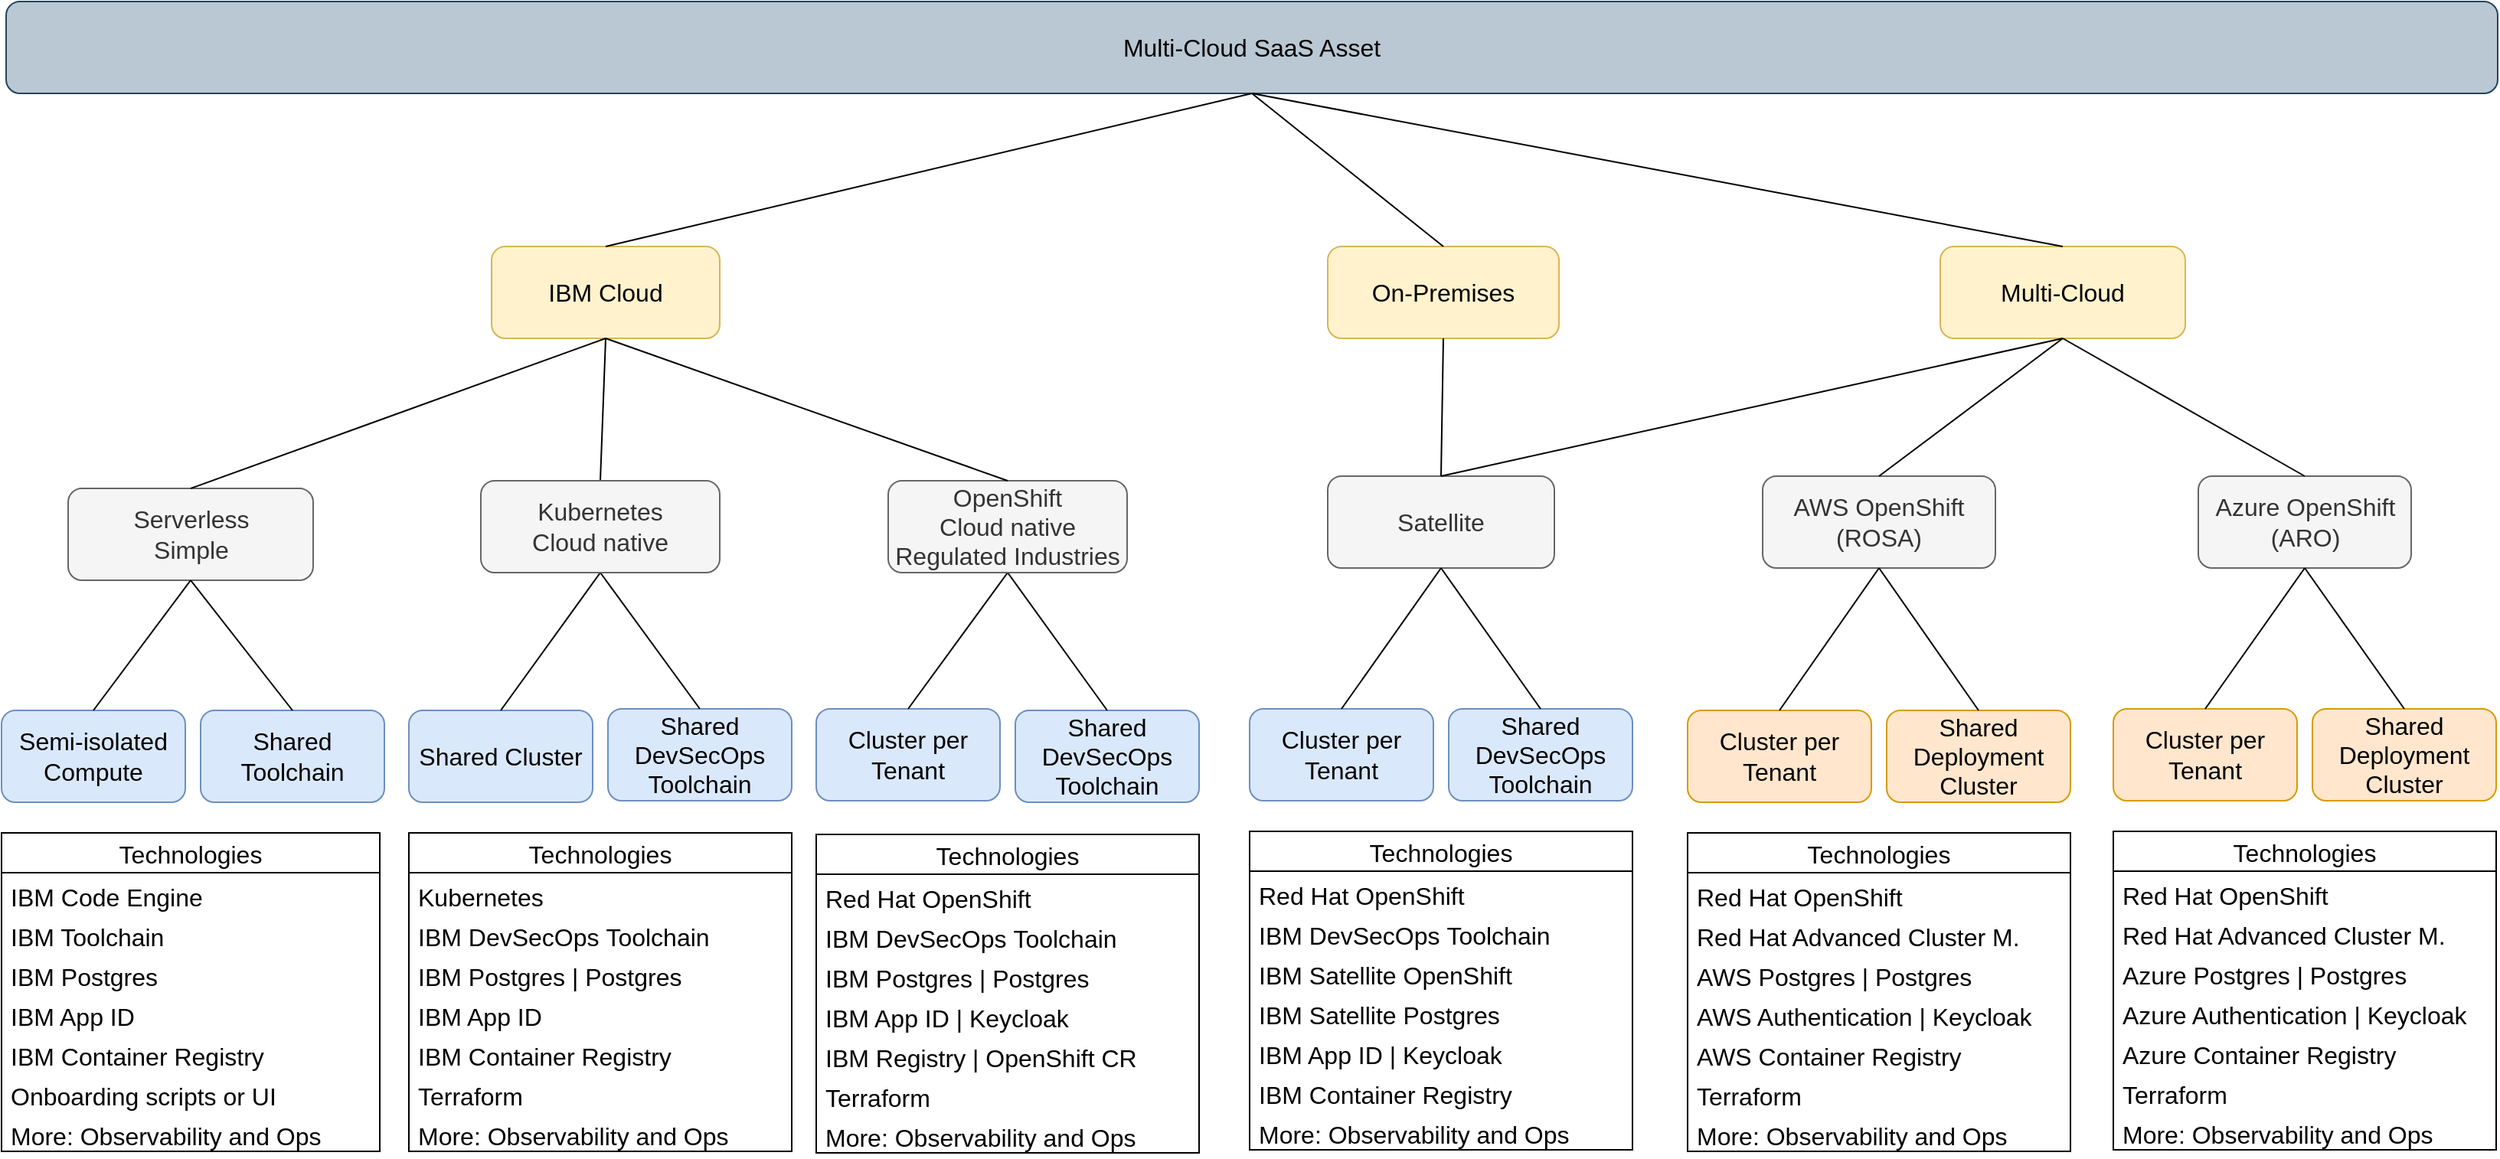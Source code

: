 <mxfile version="15.1.3" type="device"><diagram id="LiEm0qLH215MDinlL3Au" name="Page-2"><mxGraphModel dx="2093" dy="1136" grid="0" gridSize="10" guides="1" tooltips="1" connect="1" arrows="1" fold="1" page="1" pageScale="1" pageWidth="4681" pageHeight="3300" math="0" shadow="0"><root><mxCell id="UK_fpME0x5dOxDK8ecHB-0"/><mxCell id="UK_fpME0x5dOxDK8ecHB-1" parent="UK_fpME0x5dOxDK8ecHB-0"/><mxCell id="oksBDfHO3rmnzEABfH2y-6" value="Technologies" style="swimlane;fontStyle=0;childLayout=stackLayout;horizontal=1;startSize=26;horizontalStack=0;resizeParent=1;resizeParentMax=0;resizeLast=0;collapsible=1;marginBottom=0;fontSize=16;fillColor=none;" parent="UK_fpME0x5dOxDK8ecHB-1" vertex="1"><mxGeometry x="680" y="665" width="250" height="208" as="geometry"/></mxCell><mxCell id="oksBDfHO3rmnzEABfH2y-7" value="Red Hat OpenShift" style="text;strokeColor=none;fillColor=none;align=left;verticalAlign=top;spacingLeft=4;spacingRight=4;overflow=hidden;rotatable=0;points=[[0,0.5],[1,0.5]];portConstraint=eastwest;fontSize=16;" parent="oksBDfHO3rmnzEABfH2y-6" vertex="1"><mxGeometry y="26" width="250" height="26" as="geometry"/></mxCell><mxCell id="PPKHC159NHEPHSXyWjwt-1" value="IBM DevSecOps Toolchain" style="text;strokeColor=none;fillColor=none;align=left;verticalAlign=top;spacingLeft=4;spacingRight=4;overflow=hidden;rotatable=0;points=[[0,0.5],[1,0.5]];portConstraint=eastwest;fontSize=16;" parent="oksBDfHO3rmnzEABfH2y-6" vertex="1"><mxGeometry y="52" width="250" height="26" as="geometry"/></mxCell><mxCell id="oksBDfHO3rmnzEABfH2y-9" value="IBM Postgres | Postgres" style="text;strokeColor=none;fillColor=none;align=left;verticalAlign=top;spacingLeft=4;spacingRight=4;overflow=hidden;rotatable=0;points=[[0,0.5],[1,0.5]];portConstraint=eastwest;fontSize=16;" parent="oksBDfHO3rmnzEABfH2y-6" vertex="1"><mxGeometry y="78" width="250" height="26" as="geometry"/></mxCell><mxCell id="oksBDfHO3rmnzEABfH2y-10" value="IBM App ID | Keycloak" style="text;strokeColor=none;fillColor=none;align=left;verticalAlign=top;spacingLeft=4;spacingRight=4;overflow=hidden;rotatable=0;points=[[0,0.5],[1,0.5]];portConstraint=eastwest;fontSize=16;" parent="oksBDfHO3rmnzEABfH2y-6" vertex="1"><mxGeometry y="104" width="250" height="26" as="geometry"/></mxCell><mxCell id="oksBDfHO3rmnzEABfH2y-11" value="IBM Registry | OpenShift CR" style="text;strokeColor=none;fillColor=none;align=left;verticalAlign=top;spacingLeft=4;spacingRight=4;overflow=hidden;rotatable=0;points=[[0,0.5],[1,0.5]];portConstraint=eastwest;fontSize=16;" parent="oksBDfHO3rmnzEABfH2y-6" vertex="1"><mxGeometry y="130" width="250" height="26" as="geometry"/></mxCell><mxCell id="oksBDfHO3rmnzEABfH2y-12" value="Terraform" style="text;strokeColor=none;fillColor=none;align=left;verticalAlign=top;spacingLeft=4;spacingRight=4;overflow=hidden;rotatable=0;points=[[0,0.5],[1,0.5]];portConstraint=eastwest;fontSize=16;" parent="oksBDfHO3rmnzEABfH2y-6" vertex="1"><mxGeometry y="156" width="250" height="26" as="geometry"/></mxCell><mxCell id="oksBDfHO3rmnzEABfH2y-13" value="More: Observability and Ops" style="text;strokeColor=none;fillColor=none;align=left;verticalAlign=top;spacingLeft=4;spacingRight=4;overflow=hidden;rotatable=0;points=[[0,0.5],[1,0.5]];portConstraint=eastwest;fontSize=16;" parent="oksBDfHO3rmnzEABfH2y-6" vertex="1"><mxGeometry y="182" width="250" height="26" as="geometry"/></mxCell><mxCell id="UK_fpME0x5dOxDK8ecHB-3" value="Semi-isolated Compute" style="rounded=1;whiteSpace=wrap;html=1;fontSize=16;fillColor=#dae8fc;strokeColor=#6c8ebf;" parent="UK_fpME0x5dOxDK8ecHB-1" vertex="1"><mxGeometry x="148" y="584" width="120" height="60" as="geometry"/></mxCell><mxCell id="UK_fpME0x5dOxDK8ecHB-4" value="Satellite" style="rounded=1;whiteSpace=wrap;html=1;fontSize=16;fillColor=#f5f5f5;strokeColor=#666666;fontColor=#333333;" parent="UK_fpME0x5dOxDK8ecHB-1" vertex="1"><mxGeometry x="1014" y="431" width="148" height="60" as="geometry"/></mxCell><mxCell id="L-lDbGNzGPjw2UYGf-E3-3" value="AWS OpenShift (ROSA)" style="rounded=1;whiteSpace=wrap;html=1;fontSize=16;fillColor=#f5f5f5;strokeColor=#666666;fontColor=#333333;" parent="UK_fpME0x5dOxDK8ecHB-1" vertex="1"><mxGeometry x="1298" y="431" width="152" height="60" as="geometry"/></mxCell><mxCell id="L-lDbGNzGPjw2UYGf-E3-4" value="IBM Cloud" style="rounded=1;whiteSpace=wrap;html=1;fontSize=16;fillColor=#fff2cc;strokeColor=#d6b656;" parent="UK_fpME0x5dOxDK8ecHB-1" vertex="1"><mxGeometry x="468" y="281" width="149" height="60" as="geometry"/></mxCell><mxCell id="L-lDbGNzGPjw2UYGf-E3-5" value="Serverless&lt;br&gt;Simple" style="rounded=1;whiteSpace=wrap;html=1;fontSize=16;fillColor=#f5f5f5;strokeColor=#666666;fontColor=#333333;" parent="UK_fpME0x5dOxDK8ecHB-1" vertex="1"><mxGeometry x="191.5" y="439" width="160" height="60" as="geometry"/></mxCell><mxCell id="L-lDbGNzGPjw2UYGf-E3-6" value="Shared Toolchain" style="rounded=1;whiteSpace=wrap;html=1;fontSize=16;fillColor=#dae8fc;strokeColor=#6c8ebf;" parent="UK_fpME0x5dOxDK8ecHB-1" vertex="1"><mxGeometry x="278" y="584" width="120" height="60" as="geometry"/></mxCell><mxCell id="L-lDbGNzGPjw2UYGf-E3-7" value="Multi-Cloud" style="rounded=1;whiteSpace=wrap;html=1;fontSize=16;fillColor=#fff2cc;strokeColor=#d6b656;" parent="UK_fpME0x5dOxDK8ecHB-1" vertex="1"><mxGeometry x="1414" y="281" width="160" height="60" as="geometry"/></mxCell><mxCell id="L-lDbGNzGPjw2UYGf-E3-8" value="On-Premises" style="rounded=1;whiteSpace=wrap;html=1;fontSize=16;fillColor=#fff2cc;strokeColor=#d6b656;" parent="UK_fpME0x5dOxDK8ecHB-1" vertex="1"><mxGeometry x="1014" y="281" width="151" height="60" as="geometry"/></mxCell><mxCell id="L-lDbGNzGPjw2UYGf-E3-11" value="Shared Cluster" style="rounded=1;whiteSpace=wrap;html=1;fontSize=16;fillColor=#dae8fc;strokeColor=#6c8ebf;" parent="UK_fpME0x5dOxDK8ecHB-1" vertex="1"><mxGeometry x="414" y="584" width="120" height="60" as="geometry"/></mxCell><mxCell id="L-lDbGNzGPjw2UYGf-E3-12" value="Shared&lt;br&gt;DevSecOps Toolchain" style="rounded=1;whiteSpace=wrap;html=1;fontSize=16;fillColor=#dae8fc;strokeColor=#6c8ebf;" parent="UK_fpME0x5dOxDK8ecHB-1" vertex="1"><mxGeometry x="544" y="583" width="120" height="60" as="geometry"/></mxCell><mxCell id="L-lDbGNzGPjw2UYGf-E3-13" value="Cluster per Tenant" style="rounded=1;whiteSpace=wrap;html=1;fontSize=16;fillColor=#dae8fc;strokeColor=#6c8ebf;" parent="UK_fpME0x5dOxDK8ecHB-1" vertex="1"><mxGeometry x="680" y="583" width="120" height="60" as="geometry"/></mxCell><mxCell id="L-lDbGNzGPjw2UYGf-E3-14" value="Shared DevSecOps Toolchain" style="rounded=1;whiteSpace=wrap;html=1;fontSize=16;fillColor=#dae8fc;strokeColor=#6c8ebf;" parent="UK_fpME0x5dOxDK8ecHB-1" vertex="1"><mxGeometry x="810" y="584" width="120" height="60" as="geometry"/></mxCell><mxCell id="L-lDbGNzGPjw2UYGf-E3-15" value="" style="endArrow=none;html=1;fontSize=16;entryX=0.5;entryY=1;entryDx=0;entryDy=0;exitX=0.5;exitY=0;exitDx=0;exitDy=0;" parent="UK_fpME0x5dOxDK8ecHB-1" source="L-lDbGNzGPjw2UYGf-E3-5" target="L-lDbGNzGPjw2UYGf-E3-4" edge="1"><mxGeometry width="50" height="50" relative="1" as="geometry"><mxPoint x="669" y="740" as="sourcePoint"/><mxPoint x="719" y="690" as="targetPoint"/></mxGeometry></mxCell><mxCell id="L-lDbGNzGPjw2UYGf-E3-16" value="" style="endArrow=none;html=1;fontSize=16;entryX=0.5;entryY=1;entryDx=0;entryDy=0;exitX=0.5;exitY=0;exitDx=0;exitDy=0;" parent="UK_fpME0x5dOxDK8ecHB-1" source="07xq0gtsu7Q7us_e12BK-0" target="L-lDbGNzGPjw2UYGf-E3-4" edge="1"><mxGeometry width="50" height="50" relative="1" as="geometry"><mxPoint x="554.5" y="431" as="sourcePoint"/><mxPoint x="609" y="480" as="targetPoint"/></mxGeometry></mxCell><mxCell id="L-lDbGNzGPjw2UYGf-E3-18" value="" style="endArrow=none;html=1;fontSize=16;entryX=0.5;entryY=1;entryDx=0;entryDy=0;exitX=0.5;exitY=0;exitDx=0;exitDy=0;" parent="UK_fpME0x5dOxDK8ecHB-1" source="UK_fpME0x5dOxDK8ecHB-3" target="L-lDbGNzGPjw2UYGf-E3-5" edge="1"><mxGeometry width="50" height="50" relative="1" as="geometry"><mxPoint x="319" y="540" as="sourcePoint"/><mxPoint x="629" y="500" as="targetPoint"/></mxGeometry></mxCell><mxCell id="L-lDbGNzGPjw2UYGf-E3-19" value="" style="endArrow=none;html=1;fontSize=16;entryX=0.5;entryY=1;entryDx=0;entryDy=0;exitX=0.5;exitY=0;exitDx=0;exitDy=0;" parent="UK_fpME0x5dOxDK8ecHB-1" source="L-lDbGNzGPjw2UYGf-E3-6" target="L-lDbGNzGPjw2UYGf-E3-5" edge="1"><mxGeometry width="50" height="50" relative="1" as="geometry"><mxPoint x="219" y="690" as="sourcePoint"/><mxPoint x="299" y="580" as="targetPoint"/></mxGeometry></mxCell><mxCell id="L-lDbGNzGPjw2UYGf-E3-22" value="" style="endArrow=none;html=1;fontSize=16;entryX=0.5;entryY=1;entryDx=0;entryDy=0;exitX=0.5;exitY=0;exitDx=0;exitDy=0;" parent="UK_fpME0x5dOxDK8ecHB-1" source="L-lDbGNzGPjw2UYGf-E3-11" target="07xq0gtsu7Q7us_e12BK-0" edge="1"><mxGeometry width="50" height="50" relative="1" as="geometry"><mxPoint x="256" y="720" as="sourcePoint"/><mxPoint x="554.5" y="491" as="targetPoint"/></mxGeometry></mxCell><mxCell id="L-lDbGNzGPjw2UYGf-E3-23" value="" style="endArrow=none;html=1;fontSize=16;entryX=0.5;entryY=1;entryDx=0;entryDy=0;exitX=0.5;exitY=0;exitDx=0;exitDy=0;" parent="UK_fpME0x5dOxDK8ecHB-1" source="L-lDbGNzGPjw2UYGf-E3-12" target="07xq0gtsu7Q7us_e12BK-0" edge="1"><mxGeometry width="50" height="50" relative="1" as="geometry"><mxPoint x="486" y="690" as="sourcePoint"/><mxPoint x="554.5" y="491" as="targetPoint"/></mxGeometry></mxCell><mxCell id="L-lDbGNzGPjw2UYGf-E3-24" value="" style="endArrow=none;html=1;fontSize=16;entryX=0.5;entryY=1;entryDx=0;entryDy=0;exitX=0.5;exitY=0;exitDx=0;exitDy=0;" parent="UK_fpME0x5dOxDK8ecHB-1" source="L-lDbGNzGPjw2UYGf-E3-13" target="L-lDbGNzGPjw2UYGf-E3-81" edge="1"><mxGeometry width="50" height="50" relative="1" as="geometry"><mxPoint x="496" y="700" as="sourcePoint"/><mxPoint x="806" y="610" as="targetPoint"/></mxGeometry></mxCell><mxCell id="L-lDbGNzGPjw2UYGf-E3-25" value="" style="endArrow=none;html=1;fontSize=16;entryX=0.5;entryY=1;entryDx=0;entryDy=0;exitX=0.5;exitY=0;exitDx=0;exitDy=0;" parent="UK_fpME0x5dOxDK8ecHB-1" source="L-lDbGNzGPjw2UYGf-E3-14" target="L-lDbGNzGPjw2UYGf-E3-81" edge="1"><mxGeometry width="50" height="50" relative="1" as="geometry"><mxPoint x="756" y="690" as="sourcePoint"/><mxPoint x="806" y="610" as="targetPoint"/></mxGeometry></mxCell><mxCell id="L-lDbGNzGPjw2UYGf-E3-29" value="" style="endArrow=none;html=1;fontSize=16;entryX=0.5;entryY=1;entryDx=0;entryDy=0;exitX=0.5;exitY=0;exitDx=0;exitDy=0;" parent="UK_fpME0x5dOxDK8ecHB-1" source="L-lDbGNzGPjw2UYGf-E3-3" target="L-lDbGNzGPjw2UYGf-E3-7" edge="1"><mxGeometry width="50" height="50" relative="1" as="geometry"><mxPoint x="960" y="713" as="sourcePoint"/><mxPoint x="1020" y="683" as="targetPoint"/></mxGeometry></mxCell><mxCell id="L-lDbGNzGPjw2UYGf-E3-31" value="Cluster per Tenant" style="rounded=1;whiteSpace=wrap;html=1;fontSize=16;fillColor=#ffe6cc;strokeColor=#d79b00;" parent="UK_fpME0x5dOxDK8ecHB-1" vertex="1"><mxGeometry x="1249" y="584" width="120" height="60" as="geometry"/></mxCell><mxCell id="L-lDbGNzGPjw2UYGf-E3-32" value="Shared Deployment Cluster" style="rounded=1;whiteSpace=wrap;html=1;fontSize=16;fillColor=#ffe6cc;strokeColor=#d79b00;" parent="UK_fpME0x5dOxDK8ecHB-1" vertex="1"><mxGeometry x="1379" y="584" width="120" height="60" as="geometry"/></mxCell><mxCell id="L-lDbGNzGPjw2UYGf-E3-33" value="" style="endArrow=none;html=1;fontSize=16;entryX=0.5;entryY=1;entryDx=0;entryDy=0;exitX=0.5;exitY=0;exitDx=0;exitDy=0;" parent="UK_fpME0x5dOxDK8ecHB-1" source="L-lDbGNzGPjw2UYGf-E3-31" target="L-lDbGNzGPjw2UYGf-E3-3" edge="1"><mxGeometry width="50" height="50" relative="1" as="geometry"><mxPoint x="1090" y="733" as="sourcePoint"/><mxPoint x="1360" y="610" as="targetPoint"/></mxGeometry></mxCell><mxCell id="L-lDbGNzGPjw2UYGf-E3-34" value="" style="endArrow=none;html=1;fontSize=16;entryX=0.5;entryY=1;entryDx=0;entryDy=0;exitX=0.5;exitY=0;exitDx=0;exitDy=0;" parent="UK_fpME0x5dOxDK8ecHB-1" source="L-lDbGNzGPjw2UYGf-E3-32" target="L-lDbGNzGPjw2UYGf-E3-3" edge="1"><mxGeometry width="50" height="50" relative="1" as="geometry"><mxPoint x="1320" y="703" as="sourcePoint"/><mxPoint x="1360" y="610" as="targetPoint"/></mxGeometry></mxCell><mxCell id="L-lDbGNzGPjw2UYGf-E3-35" value="Cluster per Tenant" style="rounded=1;whiteSpace=wrap;html=1;fontSize=16;fillColor=#dae8fc;strokeColor=#6c8ebf;" parent="UK_fpME0x5dOxDK8ecHB-1" vertex="1"><mxGeometry x="963" y="583" width="120" height="60" as="geometry"/></mxCell><mxCell id="L-lDbGNzGPjw2UYGf-E3-36" value="Shared&lt;br&gt;DevSecOps Toolchain" style="rounded=1;whiteSpace=wrap;html=1;fontSize=16;fillColor=#dae8fc;strokeColor=#6c8ebf;" parent="UK_fpME0x5dOxDK8ecHB-1" vertex="1"><mxGeometry x="1093" y="583" width="120" height="60" as="geometry"/></mxCell><mxCell id="L-lDbGNzGPjw2UYGf-E3-37" value="" style="endArrow=none;html=1;fontSize=16;exitX=0.5;exitY=0;exitDx=0;exitDy=0;entryX=0.5;entryY=1;entryDx=0;entryDy=0;" parent="UK_fpME0x5dOxDK8ecHB-1" source="L-lDbGNzGPjw2UYGf-E3-36" target="UK_fpME0x5dOxDK8ecHB-4" edge="1"><mxGeometry width="50" height="50" relative="1" as="geometry"><mxPoint x="1154" y="579" as="sourcePoint"/><mxPoint x="1110" y="524" as="targetPoint"/></mxGeometry></mxCell><mxCell id="L-lDbGNzGPjw2UYGf-E3-38" value="" style="endArrow=none;html=1;fontSize=16;exitX=0.5;exitY=0;exitDx=0;exitDy=0;entryX=0.5;entryY=1;entryDx=0;entryDy=0;" parent="UK_fpME0x5dOxDK8ecHB-1" source="L-lDbGNzGPjw2UYGf-E3-35" target="UK_fpME0x5dOxDK8ecHB-4" edge="1"><mxGeometry width="50" height="50" relative="1" as="geometry"><mxPoint x="1164" y="679" as="sourcePoint"/><mxPoint x="1084" y="604" as="targetPoint"/></mxGeometry></mxCell><mxCell id="L-lDbGNzGPjw2UYGf-E3-39" value="" style="endArrow=none;html=1;fontSize=16;entryX=0.5;entryY=1;entryDx=0;entryDy=0;exitX=0.5;exitY=0;exitDx=0;exitDy=0;" parent="UK_fpME0x5dOxDK8ecHB-1" source="UK_fpME0x5dOxDK8ecHB-4" target="L-lDbGNzGPjw2UYGf-E3-8" edge="1"><mxGeometry width="50" height="50" relative="1" as="geometry"><mxPoint x="794" y="600" as="sourcePoint"/><mxPoint x="794" y="560" as="targetPoint"/></mxGeometry></mxCell><mxCell id="L-lDbGNzGPjw2UYGf-E3-43" value="Technologies" style="swimlane;fontStyle=0;childLayout=stackLayout;horizontal=1;startSize=26;horizontalStack=0;resizeParent=1;resizeParentMax=0;resizeLast=0;collapsible=1;marginBottom=0;fontSize=16;fillColor=none;" parent="UK_fpME0x5dOxDK8ecHB-1" vertex="1"><mxGeometry x="148" y="664" width="247" height="208" as="geometry"/></mxCell><mxCell id="L-lDbGNzGPjw2UYGf-E3-44" value="IBM Code Engine" style="text;strokeColor=none;fillColor=none;align=left;verticalAlign=top;spacingLeft=4;spacingRight=4;overflow=hidden;rotatable=0;points=[[0,0.5],[1,0.5]];portConstraint=eastwest;fontSize=16;" parent="L-lDbGNzGPjw2UYGf-E3-43" vertex="1"><mxGeometry y="26" width="247" height="26" as="geometry"/></mxCell><mxCell id="L-lDbGNzGPjw2UYGf-E3-45" value="IBM Toolchain" style="text;strokeColor=none;fillColor=none;align=left;verticalAlign=top;spacingLeft=4;spacingRight=4;overflow=hidden;rotatable=0;points=[[0,0.5],[1,0.5]];portConstraint=eastwest;fontSize=16;" parent="L-lDbGNzGPjw2UYGf-E3-43" vertex="1"><mxGeometry y="52" width="247" height="26" as="geometry"/></mxCell><mxCell id="L-lDbGNzGPjw2UYGf-E3-46" value="IBM Postgres" style="text;strokeColor=none;fillColor=none;align=left;verticalAlign=top;spacingLeft=4;spacingRight=4;overflow=hidden;rotatable=0;points=[[0,0.5],[1,0.5]];portConstraint=eastwest;fontSize=16;" parent="L-lDbGNzGPjw2UYGf-E3-43" vertex="1"><mxGeometry y="78" width="247" height="26" as="geometry"/></mxCell><mxCell id="L-lDbGNzGPjw2UYGf-E3-48" value="IBM App ID" style="text;strokeColor=none;fillColor=none;align=left;verticalAlign=top;spacingLeft=4;spacingRight=4;overflow=hidden;rotatable=0;points=[[0,0.5],[1,0.5]];portConstraint=eastwest;fontSize=16;" parent="L-lDbGNzGPjw2UYGf-E3-43" vertex="1"><mxGeometry y="104" width="247" height="26" as="geometry"/></mxCell><mxCell id="L-lDbGNzGPjw2UYGf-E3-84" value="IBM Container Registry" style="text;strokeColor=none;fillColor=none;align=left;verticalAlign=top;spacingLeft=4;spacingRight=4;overflow=hidden;rotatable=0;points=[[0,0.5],[1,0.5]];portConstraint=eastwest;fontSize=16;" parent="L-lDbGNzGPjw2UYGf-E3-43" vertex="1"><mxGeometry y="130" width="247" height="26" as="geometry"/></mxCell><mxCell id="L-lDbGNzGPjw2UYGf-E3-85" value="Onboarding scripts or UI" style="text;strokeColor=none;fillColor=none;align=left;verticalAlign=top;spacingLeft=4;spacingRight=4;overflow=hidden;rotatable=0;points=[[0,0.5],[1,0.5]];portConstraint=eastwest;fontSize=16;" parent="L-lDbGNzGPjw2UYGf-E3-43" vertex="1"><mxGeometry y="156" width="247" height="26" as="geometry"/></mxCell><mxCell id="07xq0gtsu7Q7us_e12BK-1" value="More: Observability and Ops" style="text;strokeColor=none;fillColor=none;align=left;verticalAlign=top;spacingLeft=4;spacingRight=4;overflow=hidden;rotatable=0;points=[[0,0.5],[1,0.5]];portConstraint=eastwest;fontSize=16;" vertex="1" parent="L-lDbGNzGPjw2UYGf-E3-43"><mxGeometry y="182" width="247" height="26" as="geometry"/></mxCell><mxCell id="L-lDbGNzGPjw2UYGf-E3-52" value="Technologies" style="swimlane;fontStyle=0;childLayout=stackLayout;horizontal=1;startSize=26;horizontalStack=0;resizeParent=1;resizeParentMax=0;resizeLast=0;collapsible=1;marginBottom=0;fontSize=16;fillColor=none;" parent="UK_fpME0x5dOxDK8ecHB-1" vertex="1"><mxGeometry x="414" y="664" width="250" height="208" as="geometry"/></mxCell><mxCell id="L-lDbGNzGPjw2UYGf-E3-53" value="Kubernetes" style="text;strokeColor=none;fillColor=none;align=left;verticalAlign=top;spacingLeft=4;spacingRight=4;overflow=hidden;rotatable=0;points=[[0,0.5],[1,0.5]];portConstraint=eastwest;fontSize=16;" parent="L-lDbGNzGPjw2UYGf-E3-52" vertex="1"><mxGeometry y="26" width="250" height="26" as="geometry"/></mxCell><mxCell id="PPKHC159NHEPHSXyWjwt-0" value="IBM DevSecOps Toolchain" style="text;strokeColor=none;fillColor=none;align=left;verticalAlign=top;spacingLeft=4;spacingRight=4;overflow=hidden;rotatable=0;points=[[0,0.5],[1,0.5]];portConstraint=eastwest;fontSize=16;" parent="L-lDbGNzGPjw2UYGf-E3-52" vertex="1"><mxGeometry y="52" width="250" height="26" as="geometry"/></mxCell><mxCell id="L-lDbGNzGPjw2UYGf-E3-55" value="IBM Postgres | Postgres" style="text;strokeColor=none;fillColor=none;align=left;verticalAlign=top;spacingLeft=4;spacingRight=4;overflow=hidden;rotatable=0;points=[[0,0.5],[1,0.5]];portConstraint=eastwest;fontSize=16;" parent="L-lDbGNzGPjw2UYGf-E3-52" vertex="1"><mxGeometry y="78" width="250" height="26" as="geometry"/></mxCell><mxCell id="L-lDbGNzGPjw2UYGf-E3-56" value="IBM App ID" style="text;strokeColor=none;fillColor=none;align=left;verticalAlign=top;spacingLeft=4;spacingRight=4;overflow=hidden;rotatable=0;points=[[0,0.5],[1,0.5]];portConstraint=eastwest;fontSize=16;" parent="L-lDbGNzGPjw2UYGf-E3-52" vertex="1"><mxGeometry y="104" width="250" height="26" as="geometry"/></mxCell><mxCell id="L-lDbGNzGPjw2UYGf-E3-92" value="IBM Container Registry" style="text;strokeColor=none;fillColor=none;align=left;verticalAlign=top;spacingLeft=4;spacingRight=4;overflow=hidden;rotatable=0;points=[[0,0.5],[1,0.5]];portConstraint=eastwest;fontSize=16;" parent="L-lDbGNzGPjw2UYGf-E3-52" vertex="1"><mxGeometry y="130" width="250" height="26" as="geometry"/></mxCell><mxCell id="L-lDbGNzGPjw2UYGf-E3-57" value="Terraform" style="text;strokeColor=none;fillColor=none;align=left;verticalAlign=top;spacingLeft=4;spacingRight=4;overflow=hidden;rotatable=0;points=[[0,0.5],[1,0.5]];portConstraint=eastwest;fontSize=16;" parent="L-lDbGNzGPjw2UYGf-E3-52" vertex="1"><mxGeometry y="156" width="250" height="26" as="geometry"/></mxCell><mxCell id="L-lDbGNzGPjw2UYGf-E3-97" value="More: Observability and Ops" style="text;strokeColor=none;fillColor=none;align=left;verticalAlign=top;spacingLeft=4;spacingRight=4;overflow=hidden;rotatable=0;points=[[0,0.5],[1,0.5]];portConstraint=eastwest;fontSize=16;" parent="L-lDbGNzGPjw2UYGf-E3-52" vertex="1"><mxGeometry y="182" width="250" height="26" as="geometry"/></mxCell><mxCell id="L-lDbGNzGPjw2UYGf-E3-58" value="Technologies" style="swimlane;fontStyle=0;childLayout=stackLayout;horizontal=1;startSize=26;horizontalStack=0;resizeParent=1;resizeParentMax=0;resizeLast=0;collapsible=1;marginBottom=0;fontSize=16;fillColor=none;" parent="UK_fpME0x5dOxDK8ecHB-1" vertex="1"><mxGeometry x="1249" y="664" width="250" height="208" as="geometry"/></mxCell><mxCell id="L-lDbGNzGPjw2UYGf-E3-59" value="Red Hat OpenShift" style="text;strokeColor=none;fillColor=none;align=left;verticalAlign=top;spacingLeft=4;spacingRight=4;overflow=hidden;rotatable=0;points=[[0,0.5],[1,0.5]];portConstraint=eastwest;fontSize=16;" parent="L-lDbGNzGPjw2UYGf-E3-58" vertex="1"><mxGeometry y="26" width="250" height="26" as="geometry"/></mxCell><mxCell id="L-lDbGNzGPjw2UYGf-E3-94" value="Red Hat Advanced Cluster M." style="text;strokeColor=none;fillColor=none;align=left;verticalAlign=top;spacingLeft=4;spacingRight=4;overflow=hidden;rotatable=0;points=[[0,0.5],[1,0.5]];portConstraint=eastwest;fontSize=16;" parent="L-lDbGNzGPjw2UYGf-E3-58" vertex="1"><mxGeometry y="52" width="250" height="26" as="geometry"/></mxCell><mxCell id="L-lDbGNzGPjw2UYGf-E3-61" value="AWS Postgres | Postgres" style="text;strokeColor=none;fillColor=none;align=left;verticalAlign=top;spacingLeft=4;spacingRight=4;overflow=hidden;rotatable=0;points=[[0,0.5],[1,0.5]];portConstraint=eastwest;fontSize=16;" parent="L-lDbGNzGPjw2UYGf-E3-58" vertex="1"><mxGeometry y="78" width="250" height="26" as="geometry"/></mxCell><mxCell id="L-lDbGNzGPjw2UYGf-E3-62" value="AWS Authentication | Keycloak" style="text;strokeColor=none;fillColor=none;align=left;verticalAlign=top;spacingLeft=4;spacingRight=4;overflow=hidden;rotatable=0;points=[[0,0.5],[1,0.5]];portConstraint=eastwest;fontSize=16;" parent="L-lDbGNzGPjw2UYGf-E3-58" vertex="1"><mxGeometry y="104" width="250" height="26" as="geometry"/></mxCell><mxCell id="L-lDbGNzGPjw2UYGf-E3-63" value="AWS Container Registry" style="text;strokeColor=none;fillColor=none;align=left;verticalAlign=top;spacingLeft=4;spacingRight=4;overflow=hidden;rotatable=0;points=[[0,0.5],[1,0.5]];portConstraint=eastwest;fontSize=16;" parent="L-lDbGNzGPjw2UYGf-E3-58" vertex="1"><mxGeometry y="130" width="250" height="26" as="geometry"/></mxCell><mxCell id="L-lDbGNzGPjw2UYGf-E3-95" value="Terraform" style="text;strokeColor=none;fillColor=none;align=left;verticalAlign=top;spacingLeft=4;spacingRight=4;overflow=hidden;rotatable=0;points=[[0,0.5],[1,0.5]];portConstraint=eastwest;fontSize=16;" parent="L-lDbGNzGPjw2UYGf-E3-58" vertex="1"><mxGeometry y="156" width="250" height="26" as="geometry"/></mxCell><mxCell id="L-lDbGNzGPjw2UYGf-E3-99" value="More: Observability and Ops" style="text;strokeColor=none;fillColor=none;align=left;verticalAlign=top;spacingLeft=4;spacingRight=4;overflow=hidden;rotatable=0;points=[[0,0.5],[1,0.5]];portConstraint=eastwest;fontSize=16;" parent="L-lDbGNzGPjw2UYGf-E3-58" vertex="1"><mxGeometry y="182" width="250" height="26" as="geometry"/></mxCell><mxCell id="L-lDbGNzGPjw2UYGf-E3-64" value="Technologies" style="swimlane;fontStyle=0;childLayout=stackLayout;horizontal=1;startSize=26;horizontalStack=0;resizeParent=1;resizeParentMax=0;resizeLast=0;collapsible=1;marginBottom=0;fontSize=16;fillColor=none;" parent="UK_fpME0x5dOxDK8ecHB-1" vertex="1"><mxGeometry x="963" y="663" width="250" height="208" as="geometry"/></mxCell><mxCell id="L-lDbGNzGPjw2UYGf-E3-65" value="Red Hat OpenShift" style="text;strokeColor=none;fillColor=none;align=left;verticalAlign=top;spacingLeft=4;spacingRight=4;overflow=hidden;rotatable=0;points=[[0,0.5],[1,0.5]];portConstraint=eastwest;fontSize=16;" parent="L-lDbGNzGPjw2UYGf-E3-64" vertex="1"><mxGeometry y="26" width="250" height="26" as="geometry"/></mxCell><mxCell id="PPKHC159NHEPHSXyWjwt-5" value="IBM DevSecOps Toolchain" style="text;strokeColor=none;fillColor=none;align=left;verticalAlign=top;spacingLeft=4;spacingRight=4;overflow=hidden;rotatable=0;points=[[0,0.5],[1,0.5]];portConstraint=eastwest;fontSize=16;" parent="L-lDbGNzGPjw2UYGf-E3-64" vertex="1"><mxGeometry y="52" width="250" height="26" as="geometry"/></mxCell><mxCell id="L-lDbGNzGPjw2UYGf-E3-66" value="IBM Satellite OpenShift" style="text;strokeColor=none;fillColor=none;align=left;verticalAlign=top;spacingLeft=4;spacingRight=4;overflow=hidden;rotatable=0;points=[[0,0.5],[1,0.5]];portConstraint=eastwest;fontSize=16;" parent="L-lDbGNzGPjw2UYGf-E3-64" vertex="1"><mxGeometry y="78" width="250" height="26" as="geometry"/></mxCell><mxCell id="L-lDbGNzGPjw2UYGf-E3-67" value="IBM Satellite Postgres" style="text;strokeColor=none;fillColor=none;align=left;verticalAlign=top;spacingLeft=4;spacingRight=4;overflow=hidden;rotatable=0;points=[[0,0.5],[1,0.5]];portConstraint=eastwest;fontSize=16;" parent="L-lDbGNzGPjw2UYGf-E3-64" vertex="1"><mxGeometry y="104" width="250" height="26" as="geometry"/></mxCell><mxCell id="L-lDbGNzGPjw2UYGf-E3-68" value="IBM App ID | Keycloak" style="text;strokeColor=none;fillColor=none;align=left;verticalAlign=top;spacingLeft=4;spacingRight=4;overflow=hidden;rotatable=0;points=[[0,0.5],[1,0.5]];portConstraint=eastwest;fontSize=16;" parent="L-lDbGNzGPjw2UYGf-E3-64" vertex="1"><mxGeometry y="130" width="250" height="26" as="geometry"/></mxCell><mxCell id="L-lDbGNzGPjw2UYGf-E3-69" value="IBM Container Registry" style="text;strokeColor=none;fillColor=none;align=left;verticalAlign=top;spacingLeft=4;spacingRight=4;overflow=hidden;rotatable=0;points=[[0,0.5],[1,0.5]];portConstraint=eastwest;fontSize=16;" parent="L-lDbGNzGPjw2UYGf-E3-64" vertex="1"><mxGeometry y="156" width="250" height="26" as="geometry"/></mxCell><mxCell id="L-lDbGNzGPjw2UYGf-E3-98" value="More: Observability and Ops" style="text;strokeColor=none;fillColor=none;align=left;verticalAlign=top;spacingLeft=4;spacingRight=4;overflow=hidden;rotatable=0;points=[[0,0.5],[1,0.5]];portConstraint=eastwest;fontSize=16;" parent="L-lDbGNzGPjw2UYGf-E3-64" vertex="1"><mxGeometry y="182" width="250" height="26" as="geometry"/></mxCell><mxCell id="L-lDbGNzGPjw2UYGf-E3-70" value="Azure OpenShift (ARO)" style="rounded=1;whiteSpace=wrap;html=1;fontSize=16;fillColor=#f5f5f5;strokeColor=#666666;fontColor=#333333;" parent="UK_fpME0x5dOxDK8ecHB-1" vertex="1"><mxGeometry x="1582.5" y="431" width="139" height="60" as="geometry"/></mxCell><mxCell id="L-lDbGNzGPjw2UYGf-E3-75" value="" style="endArrow=none;html=1;fontSize=16;entryX=0.5;entryY=1;entryDx=0;entryDy=0;exitX=0.5;exitY=0;exitDx=0;exitDy=0;" parent="UK_fpME0x5dOxDK8ecHB-1" source="UK_fpME0x5dOxDK8ecHB-4" target="L-lDbGNzGPjw2UYGf-E3-7" edge="1"><mxGeometry width="50" height="50" relative="1" as="geometry"><mxPoint x="1789" y="504" as="sourcePoint"/><mxPoint x="1486" y="482" as="targetPoint"/></mxGeometry></mxCell><mxCell id="L-lDbGNzGPjw2UYGf-E3-81" value="OpenShift&lt;br&gt;Cloud native&lt;br&gt;Regulated Industries" style="rounded=1;whiteSpace=wrap;html=1;fontSize=16;fillColor=#f5f5f5;strokeColor=#666666;fontColor=#333333;" parent="UK_fpME0x5dOxDK8ecHB-1" vertex="1"><mxGeometry x="727" y="434" width="156" height="60" as="geometry"/></mxCell><mxCell id="L-lDbGNzGPjw2UYGf-E3-82" value="Multi-Cloud&amp;nbsp;SaaS Asset" style="rounded=1;whiteSpace=wrap;html=1;fontSize=16;fillColor=#bac8d3;strokeColor=#23445d;" parent="UK_fpME0x5dOxDK8ecHB-1" vertex="1"><mxGeometry x="151" y="121" width="1627" height="60" as="geometry"/></mxCell><mxCell id="L-lDbGNzGPjw2UYGf-E3-83" value="" style="endArrow=none;html=1;fontSize=16;exitX=0.5;exitY=0;exitDx=0;exitDy=0;entryX=0.5;entryY=1;entryDx=0;entryDy=0;" parent="UK_fpME0x5dOxDK8ecHB-1" source="L-lDbGNzGPjw2UYGf-E3-81" edge="1" target="L-lDbGNzGPjw2UYGf-E3-4"><mxGeometry width="50" height="50" relative="1" as="geometry"><mxPoint x="1019" y="441" as="sourcePoint"/><mxPoint x="609" y="370" as="targetPoint"/></mxGeometry></mxCell><mxCell id="L-lDbGNzGPjw2UYGf-E3-87" value="" style="endArrow=none;html=1;fontSize=16;exitX=0.5;exitY=0;exitDx=0;exitDy=0;entryX=0.5;entryY=1;entryDx=0;entryDy=0;" parent="UK_fpME0x5dOxDK8ecHB-1" source="L-lDbGNzGPjw2UYGf-E3-4" target="L-lDbGNzGPjw2UYGf-E3-82" edge="1"><mxGeometry width="50" height="50" relative="1" as="geometry"><mxPoint x="309" y="451" as="sourcePoint"/><mxPoint x="612" y="250" as="targetPoint"/></mxGeometry></mxCell><mxCell id="L-lDbGNzGPjw2UYGf-E3-88" value="" style="endArrow=none;html=1;fontSize=16;exitX=0.5;exitY=0;exitDx=0;exitDy=0;exitPerimeter=0;entryX=0.5;entryY=1;entryDx=0;entryDy=0;" parent="UK_fpME0x5dOxDK8ecHB-1" source="L-lDbGNzGPjw2UYGf-E3-8" target="L-lDbGNzGPjw2UYGf-E3-82" edge="1"><mxGeometry width="50" height="50" relative="1" as="geometry"><mxPoint x="266" y="460" as="sourcePoint"/><mxPoint x="612" y="250" as="targetPoint"/></mxGeometry></mxCell><mxCell id="L-lDbGNzGPjw2UYGf-E3-90" value="" style="endArrow=none;html=1;fontSize=16;entryX=0.5;entryY=0;entryDx=0;entryDy=0;exitX=0.5;exitY=1;exitDx=0;exitDy=0;" parent="UK_fpME0x5dOxDK8ecHB-1" source="L-lDbGNzGPjw2UYGf-E3-82" target="L-lDbGNzGPjw2UYGf-E3-7" edge="1"><mxGeometry width="50" height="50" relative="1" as="geometry"><mxPoint x="612" y="250" as="sourcePoint"/><mxPoint x="609" y="419" as="targetPoint"/></mxGeometry></mxCell><mxCell id="L-lDbGNzGPjw2UYGf-E3-96" value="" style="endArrow=none;html=1;fontSize=16;entryX=0.5;entryY=1;entryDx=0;entryDy=0;exitX=0.5;exitY=0;exitDx=0;exitDy=0;" parent="UK_fpME0x5dOxDK8ecHB-1" source="L-lDbGNzGPjw2UYGf-E3-70" target="L-lDbGNzGPjw2UYGf-E3-7" edge="1"><mxGeometry width="50" height="50" relative="1" as="geometry"><mxPoint x="1370" y="441" as="sourcePoint"/><mxPoint x="1370" y="380" as="targetPoint"/></mxGeometry></mxCell><mxCell id="07xq0gtsu7Q7us_e12BK-0" value="Kubernetes&lt;br&gt;Cloud native" style="rounded=1;whiteSpace=wrap;html=1;fontSize=16;fillColor=#f5f5f5;strokeColor=#666666;fontColor=#333333;" vertex="1" parent="UK_fpME0x5dOxDK8ecHB-1"><mxGeometry x="461" y="434" width="156" height="60" as="geometry"/></mxCell><mxCell id="07xq0gtsu7Q7us_e12BK-2" value="Cluster per Tenant" style="rounded=1;whiteSpace=wrap;html=1;fontSize=16;fillColor=#ffe6cc;strokeColor=#d79b00;" vertex="1" parent="UK_fpME0x5dOxDK8ecHB-1"><mxGeometry x="1527" y="583" width="120" height="60" as="geometry"/></mxCell><mxCell id="07xq0gtsu7Q7us_e12BK-3" value="Shared Deployment Cluster" style="rounded=1;whiteSpace=wrap;html=1;fontSize=16;fillColor=#ffe6cc;strokeColor=#d79b00;" vertex="1" parent="UK_fpME0x5dOxDK8ecHB-1"><mxGeometry x="1657" y="583" width="120" height="60" as="geometry"/></mxCell><mxCell id="07xq0gtsu7Q7us_e12BK-4" value="Technologies" style="swimlane;fontStyle=0;childLayout=stackLayout;horizontal=1;startSize=26;horizontalStack=0;resizeParent=1;resizeParentMax=0;resizeLast=0;collapsible=1;marginBottom=0;fontSize=16;fillColor=none;" vertex="1" parent="UK_fpME0x5dOxDK8ecHB-1"><mxGeometry x="1527" y="663" width="250" height="208" as="geometry"/></mxCell><mxCell id="07xq0gtsu7Q7us_e12BK-5" value="Red Hat OpenShift" style="text;strokeColor=none;fillColor=none;align=left;verticalAlign=top;spacingLeft=4;spacingRight=4;overflow=hidden;rotatable=0;points=[[0,0.5],[1,0.5]];portConstraint=eastwest;fontSize=16;" vertex="1" parent="07xq0gtsu7Q7us_e12BK-4"><mxGeometry y="26" width="250" height="26" as="geometry"/></mxCell><mxCell id="07xq0gtsu7Q7us_e12BK-6" value="Red Hat Advanced Cluster M." style="text;strokeColor=none;fillColor=none;align=left;verticalAlign=top;spacingLeft=4;spacingRight=4;overflow=hidden;rotatable=0;points=[[0,0.5],[1,0.5]];portConstraint=eastwest;fontSize=16;" vertex="1" parent="07xq0gtsu7Q7us_e12BK-4"><mxGeometry y="52" width="250" height="26" as="geometry"/></mxCell><mxCell id="07xq0gtsu7Q7us_e12BK-7" value="Azure Postgres | Postgres" style="text;strokeColor=none;fillColor=none;align=left;verticalAlign=top;spacingLeft=4;spacingRight=4;overflow=hidden;rotatable=0;points=[[0,0.5],[1,0.5]];portConstraint=eastwest;fontSize=16;" vertex="1" parent="07xq0gtsu7Q7us_e12BK-4"><mxGeometry y="78" width="250" height="26" as="geometry"/></mxCell><mxCell id="07xq0gtsu7Q7us_e12BK-8" value="Azure Authentication | Keycloak" style="text;strokeColor=none;fillColor=none;align=left;verticalAlign=top;spacingLeft=4;spacingRight=4;overflow=hidden;rotatable=0;points=[[0,0.5],[1,0.5]];portConstraint=eastwest;fontSize=16;" vertex="1" parent="07xq0gtsu7Q7us_e12BK-4"><mxGeometry y="104" width="250" height="26" as="geometry"/></mxCell><mxCell id="07xq0gtsu7Q7us_e12BK-9" value="Azure Container Registry" style="text;strokeColor=none;fillColor=none;align=left;verticalAlign=top;spacingLeft=4;spacingRight=4;overflow=hidden;rotatable=0;points=[[0,0.5],[1,0.5]];portConstraint=eastwest;fontSize=16;" vertex="1" parent="07xq0gtsu7Q7us_e12BK-4"><mxGeometry y="130" width="250" height="26" as="geometry"/></mxCell><mxCell id="07xq0gtsu7Q7us_e12BK-10" value="Terraform" style="text;strokeColor=none;fillColor=none;align=left;verticalAlign=top;spacingLeft=4;spacingRight=4;overflow=hidden;rotatable=0;points=[[0,0.5],[1,0.5]];portConstraint=eastwest;fontSize=16;" vertex="1" parent="07xq0gtsu7Q7us_e12BK-4"><mxGeometry y="156" width="250" height="26" as="geometry"/></mxCell><mxCell id="07xq0gtsu7Q7us_e12BK-11" value="More: Observability and Ops" style="text;strokeColor=none;fillColor=none;align=left;verticalAlign=top;spacingLeft=4;spacingRight=4;overflow=hidden;rotatable=0;points=[[0,0.5],[1,0.5]];portConstraint=eastwest;fontSize=16;" vertex="1" parent="07xq0gtsu7Q7us_e12BK-4"><mxGeometry y="182" width="250" height="26" as="geometry"/></mxCell><mxCell id="07xq0gtsu7Q7us_e12BK-12" value="" style="endArrow=none;html=1;fontSize=16;entryX=0.5;entryY=1;entryDx=0;entryDy=0;exitX=0.5;exitY=0;exitDx=0;exitDy=0;" edge="1" parent="UK_fpME0x5dOxDK8ecHB-1" source="07xq0gtsu7Q7us_e12BK-3" target="L-lDbGNzGPjw2UYGf-E3-70"><mxGeometry width="50" height="50" relative="1" as="geometry"><mxPoint x="1888" y="553" as="sourcePoint"/><mxPoint x="1823" y="460" as="targetPoint"/></mxGeometry></mxCell><mxCell id="07xq0gtsu7Q7us_e12BK-13" value="" style="endArrow=none;html=1;fontSize=16;entryX=0.5;entryY=1;entryDx=0;entryDy=0;exitX=0.5;exitY=0;exitDx=0;exitDy=0;" edge="1" parent="UK_fpME0x5dOxDK8ecHB-1" source="07xq0gtsu7Q7us_e12BK-2" target="L-lDbGNzGPjw2UYGf-E3-70"><mxGeometry width="50" height="50" relative="1" as="geometry"><mxPoint x="1459" y="604" as="sourcePoint"/><mxPoint x="1394" y="511" as="targetPoint"/></mxGeometry></mxCell></root></mxGraphModel></diagram></mxfile>